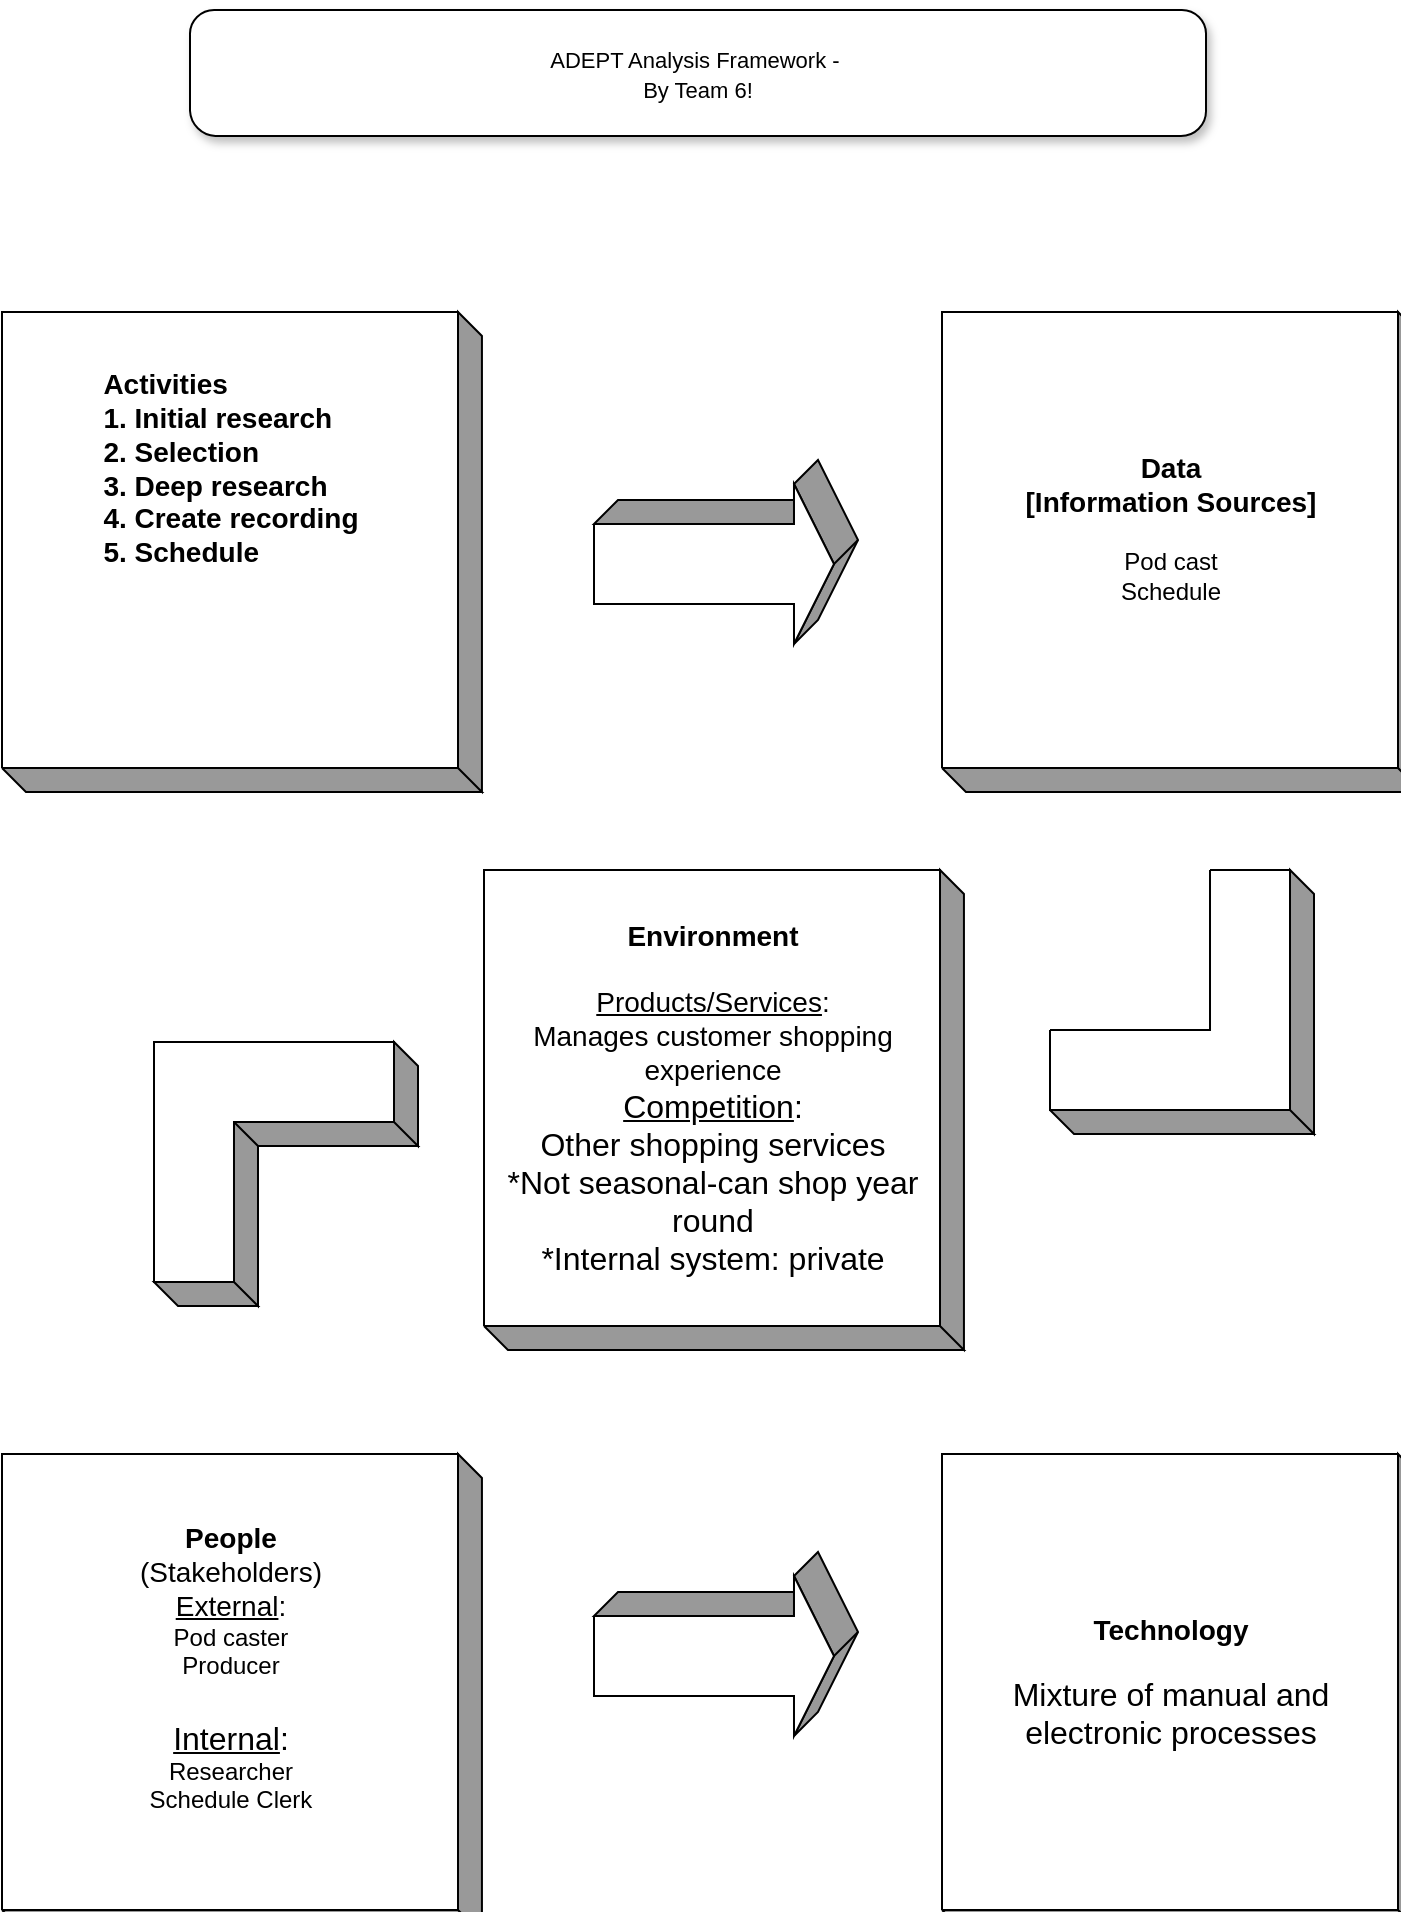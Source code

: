 <mxfile version="27.1.4" pages="2">
  <diagram name="ADEPT" id="ADEPT">
    <mxGraphModel dx="672" dy="790" grid="1" gridSize="10" guides="1" tooltips="1" connect="1" arrows="1" fold="1" page="1" pageScale="1" pageWidth="850" pageHeight="1100" math="0" shadow="0">
      <root>
        <mxCell id="0" />
        <mxCell id="1" parent="0" />
        <mxCell id="2" style="vsdxID=1;fillColor=none;gradientColor=none;strokeColor=none;labelBackgroundColor=none;rounded=0;html=1;whiteSpace=wrap;" parent="1" vertex="1">
          <mxGeometry x="76" y="241" width="228" height="228" as="geometry" />
        </mxCell>
        <mxCell id="3" style="vsdxID=2;fillColor=#999999;gradientColor=none;shape=stencil(UzV2Ls5ILEhVNTIoLinKz04tz0wpyVA1dlE1MsrMy0gtyiwBslSNXVWNndPyi1LTi/JL81Ig/IJEkEoQKze/DGRCBUSfAUiHkUElhGdoAOG7QZTmZOYhKYVJkqUYr1JTPSNTFNVwAWI1IAlRw+0km0+yBrzOATIQ8ZWWmZMDiW5kefT4BQpB0oaxKwA=);strokeColor=#000000;spacingTop=-3;spacingBottom=-3;spacingLeft=-3;spacingRight=-3;labelBackgroundColor=none;rounded=0;html=1;whiteSpace=wrap;" parent="2" vertex="1">
          <mxGeometry width="228" height="228" as="geometry" />
        </mxCell>
        <mxCell id="4" style="vsdxID=3;fillColor=#FFFFFF;gradientColor=none;shape=stencil(nZBLDoAgDERP0z3SIyjew0SURgSD+Lu9kMZoXLhwN9O+tukAlrNpJg1SzDH4QW/URgNYgZTkjA4UkwJUgGXng+6DX1zLfmoymdXo17xh5zmRJ6Q42BWCfc2oJfdAr+Yv+AP9Cb7OJ3H/2JG1HNGz/84klThPVCc=);strokeColor=#000000;labelBackgroundColor=none;rounded=0;html=1;whiteSpace=wrap;" parent="2" vertex="1">
          <mxGeometry width="228" height="228" as="geometry" />
        </mxCell>
        <mxCell id="5" value="&lt;p style=&quot;margin-left: 0 ; margin-right: 0 ; margin-top: 0px ; margin-bottom: 0px ; text-indent: 0 ; direction: ltr&quot;&gt;&lt;/p&gt;&lt;div style=&quot;text-align: left&quot;&gt;&lt;b style=&quot;font-family: &amp;quot;arial&amp;quot; ; font-size: 14px ; letter-spacing: 0px&quot;&gt;Activities&lt;/b&gt;&lt;/div&gt;&lt;div style=&quot;text-align: left&quot;&gt;&lt;b style=&quot;font-family: &amp;quot;arial&amp;quot; ; font-size: 14px ; letter-spacing: 0px&quot;&gt;1. Initial research&lt;/b&gt;&lt;/div&gt;&lt;div style=&quot;text-align: left&quot;&gt;&lt;b style=&quot;font-family: &amp;quot;arial&amp;quot; ; font-size: 14px ; letter-spacing: 0px&quot;&gt;2. Selection&lt;/b&gt;&lt;/div&gt;&lt;div style=&quot;text-align: left&quot;&gt;&lt;b style=&quot;font-family: &amp;quot;arial&amp;quot; ; font-size: 14px ; letter-spacing: 0px&quot;&gt;3. Deep research&lt;/b&gt;&lt;/div&gt;&lt;div style=&quot;text-align: left&quot;&gt;&lt;b style=&quot;font-family: &amp;quot;arial&amp;quot; ; font-size: 14px ; letter-spacing: 0px&quot;&gt;4. Create recording&lt;/b&gt;&lt;/div&gt;&lt;div style=&quot;text-align: left&quot;&gt;&lt;b style=&quot;font-family: &amp;quot;arial&amp;quot; ; font-size: 14px ; letter-spacing: 0px&quot;&gt;5. Schedule&lt;/b&gt;&lt;/div&gt;&lt;font style=&quot;direction: ltr ; line-height: 120% ; opacity: 1&quot; face=&quot;arial&quot;&gt;&lt;div style=&quot;text-align: left;&quot;&gt;&lt;br&gt;&lt;/div&gt;&lt;div style=&quot;text-align: left ; font-size: 11px&quot;&gt;&lt;br&gt;&lt;/div&gt;&lt;/font&gt;&lt;p&gt;&lt;/p&gt;&lt;p style=&quot;margin-left: 0 ; margin-right: 0 ; margin-top: 0px ; margin-bottom: 0px ; text-indent: 0 ; direction: ltr&quot;&gt;&lt;/p&gt;&lt;div style=&quot;text-align: left&quot;&gt;&lt;span style=&quot;background-color: transparent; color: light-dark(rgb(0, 0, 0), rgb(237, 237, 237)); letter-spacing: 0px; font-family: arial; font-size: 16px;&quot;&gt;&amp;nbsp;&lt;/span&gt;&lt;/div&gt;&lt;p&gt;&lt;/p&gt;" style="text;vsdxID=1;fillColor=none;gradientColor=none;strokeColor=none;labelBackgroundColor=none;rounded=0;html=1;whiteSpace=wrap;verticalAlign=middle;align=center;;html=1;" parent="2" vertex="1">
          <mxGeometry y="-0.6" width="228.6" height="228.6" as="geometry" />
        </mxCell>
        <mxCell id="6" value="&lt;font style=&quot;font-size: 11px; font-family: Arial; color: rgb(0, 0, 0); direction: ltr; letter-spacing: 0px; line-height: 120%; opacity: 1;&quot;&gt;ADEPT Analysis Framework -&amp;nbsp;&lt;/font&gt;&lt;div&gt;&lt;font style=&quot;font-size: 11px; font-family: Arial; color: rgb(0, 0, 0); direction: ltr; letter-spacing: 0px; line-height: 120%; opacity: 1;&quot;&gt;By Team 6!&lt;br&gt;&lt;/font&gt;&lt;/div&gt;" style="verticalAlign=middle;align=center;vsdxID=4;fillColor=#FFFFFF;gradientColor=none;shape=stencil(vVPbEoIgEP0aHnUQLPPZ7D+YQmUicVZK+/sw6EJazTSTb7t7DruchYNo1las4YjgVoPa807sdIXoGhEi6oqD0CZCNEc0KxTwEtSx3tm8YQNziA7qNHTo7bk0CRfDIYLPthBhfM03ls1gazBwbBLGiWXDjZ6GiWvQ+w1uDVcu7QPWizYApZkWqragwySDkgdmVlBIVnpQ23HejMrudlLU/P1k8lEJTUdKcOopGe1mNiVkcvDPQibXMoOMyY/wRsUy9lWQKIwiT8XrUu7P/X8h31xigofBCiGl9ecz/mpIU7JmpvkF);strokeColor=#000000;shadow=1;labelBackgroundColor=none;rounded=0;html=1;whiteSpace=wrap;" parent="1" vertex="1">
          <mxGeometry x="170" y="90" width="508" height="63" as="geometry" />
        </mxCell>
        <mxCell id="7" style="vsdxID=5;fillColor=none;gradientColor=none;strokeColor=none;labelBackgroundColor=none;rounded=0;html=1;whiteSpace=wrap;" parent="1" vertex="1">
          <mxGeometry x="546" y="241" width="228" height="228" as="geometry" />
        </mxCell>
        <mxCell id="8" style="vsdxID=6;fillColor=#999999;gradientColor=none;shape=stencil(UzV2Ls5ILEhVNTIoLinKz04tz0wpyVA1dlE1MsrMy0gtyiwBslSNXVWNndPyi1LTi/JL81Ig/IJEkEoQKze/DGRCBUSfAUiHkUElhGdoAOG7QZTmZOYhKYVJkqUYr1JTPSNTFNVwAWI1IAlRw+0km0+yBrzOATIQ8ZWWmZMDiW5kefT4BQpB0oaxKwA=);strokeColor=#000000;spacingTop=-3;spacingBottom=-3;spacingLeft=-3;spacingRight=-3;labelBackgroundColor=none;rounded=0;html=1;whiteSpace=wrap;" parent="7" vertex="1">
          <mxGeometry width="228" height="228" as="geometry" />
        </mxCell>
        <mxCell id="9" style="vsdxID=7;fillColor=#FFFFFF;gradientColor=none;shape=stencil(nZBLDoAgDERP0z3SIyjew0SURgSD+Lu9kMZoXLhwN9O+tukAlrNpJg1SzDH4QW/URgNYgZTkjA4UkwJUgGXng+6DX1zLfmoymdXo17xh5zmRJ6Q42BWCfc2oJfdAr+Yv+AP9Cb7OJ3H/2JG1HNGz/84klThPVCc=);strokeColor=#000000;labelBackgroundColor=none;rounded=0;html=1;whiteSpace=wrap;" parent="7" vertex="1">
          <mxGeometry width="228" height="228" as="geometry" />
        </mxCell>
        <mxCell id="10" value="&lt;p style=&quot;align:center;margin-left:0;margin-right:0;margin-top:0px;margin-bottom:0px;text-indent:0;valign:middle;direction:ltr;&quot;&gt;&lt;font style=&quot;font-size: 14px; font-family: Arial; color: rgb(0, 0, 0); direction: ltr; letter-spacing: 0px; line-height: 120%; opacity: 1;&quot;&gt;&lt;b&gt;&lt;br&gt;&lt;/b&gt;&lt;/font&gt;&lt;/p&gt;&lt;p style=&quot;align:center;margin-left:0;margin-right:0;margin-top:0px;margin-bottom:0px;text-indent:0;valign:middle;direction:ltr;&quot;&gt;&lt;font style=&quot;font-size: 14px; font-family: Arial; color: rgb(0, 0, 0); direction: ltr; letter-spacing: 0px; line-height: 120%; opacity: 1;&quot;&gt;&lt;b&gt;Data&lt;br&gt;[Information Sources]&lt;br&gt;&lt;/b&gt;&lt;/font&gt;&lt;font style=&quot;font-size: 11px; font-family: Arial; color: rgb(0, 0, 0); direction: ltr; letter-spacing: 0px; line-height: 120%; opacity: 1;&quot;&gt;&lt;br&gt;&lt;/font&gt;&lt;/p&gt;&lt;p style=&quot;align:center;margin-left:0;margin-right:0;margin-top:0px;margin-bottom:0px;text-indent:0;valign:middle;direction:ltr;&quot;&gt;Pod cast&lt;/p&gt;&lt;p style=&quot;align:center;margin-left:0;margin-right:0;margin-top:0px;margin-bottom:0px;text-indent:0;valign:middle;direction:ltr;&quot;&gt;Schedule&lt;/p&gt;&lt;p style=&quot;align:center;margin-left:0;margin-right:0;margin-top:0px;margin-bottom:0px;text-indent:0;valign:middle;direction:ltr;&quot;&gt;&lt;font style=&quot;font-size: 11px; font-family: Arial; color: rgb(0, 0, 0); direction: ltr; letter-spacing: 0px; line-height: 120%; opacity: 1;&quot;&gt;&lt;br&gt;&lt;br&gt;&lt;/font&gt;&lt;/p&gt;" style="text;vsdxID=5;fillColor=none;gradientColor=none;strokeColor=none;labelBackgroundColor=none;rounded=0;html=1;whiteSpace=wrap;verticalAlign=middle;align=center;;html=1;" parent="7" vertex="1">
          <mxGeometry y="-0.6" width="228.6" height="228.6" as="geometry" />
        </mxCell>
        <mxCell id="11" style="vsdxID=8;fillColor=none;gradientColor=none;strokeColor=none;labelBackgroundColor=none;rounded=0;html=1;whiteSpace=wrap;" parent="1" vertex="1">
          <mxGeometry x="76" y="812" width="228" height="228" as="geometry" />
        </mxCell>
        <mxCell id="12" style="vsdxID=9;fillColor=#999999;gradientColor=none;shape=stencil(UzV2Ls5ILEhVNTIoLinKz04tz0wpyVA1dlE1MsrMy0gtyiwBslSNXVWNndPyi1LTi/JL81Ig/IJEkEoQKze/DGRCBUSfAUiHkUElhGdoAOG7QZTmZOYhKYVJkqUYr1JTPSNTFNVwAWI1IAlRw+0km0+yBrzOATIQ8ZWWmZMDiW5kefT4BQpB0oaxKwA=);strokeColor=#000000;spacingTop=-3;spacingBottom=-3;spacingLeft=-3;spacingRight=-3;labelBackgroundColor=none;rounded=0;html=1;whiteSpace=wrap;" parent="11" vertex="1">
          <mxGeometry width="228" height="228" as="geometry" />
        </mxCell>
        <mxCell id="13" style="vsdxID=10;fillColor=#FFFFFF;gradientColor=none;shape=stencil(nZBLDoAgDERP0z3SIyjew0SURgSD+Lu9kMZoXLhwN9O+tukAlrNpJg1SzDH4QW/URgNYgZTkjA4UkwJUgGXng+6DX1zLfmoymdXo17xh5zmRJ6Q42BWCfc2oJfdAr+Yv+AP9Cb7OJ3H/2JG1HNGz/84klThPVCc=);strokeColor=#000000;labelBackgroundColor=none;rounded=0;html=1;whiteSpace=wrap;" parent="11" vertex="1">
          <mxGeometry width="228" height="228" as="geometry" />
        </mxCell>
        <mxCell id="14" value="&lt;p style=&quot;align:center;margin-left:0;margin-right:0;margin-top:0px;margin-bottom:0px;text-indent:0;valign:middle;direction:ltr;&quot;&gt;&lt;font style=&quot;font-size: 14px;&quot;&gt;&lt;font style=&quot;font-family: Arial; color: rgb(0, 0, 0); direction: ltr; letter-spacing: 0px; line-height: 120%; opacity: 1;&quot;&gt;&lt;b style=&quot;&quot;&gt;People&lt;/b&gt;&lt;/font&gt;&lt;font style=&quot;font-family: Arial; color: rgb(0, 0, 0); direction: ltr; letter-spacing: 0px; line-height: 120%; opacity: 1;&quot;&gt; &lt;br&gt;(Stakeholders)&lt;/font&gt;&lt;font style=&quot;font-family: Arial; color: rgb(0, 0, 0); direction: ltr; letter-spacing: 0px; line-height: 120%; opacity: 1;&quot;&gt;&lt;br&gt;&lt;/font&gt;&lt;font style=&quot;font-family: Arial; color: rgb(0, 0, 0); direction: ltr; letter-spacing: 0px; line-height: 120%; opacity: 1;&quot;&gt;&lt;u&gt;External&lt;/u&gt;&lt;/font&gt;&lt;font style=&quot;font-family: Arial; color: rgb(0, 0, 0); direction: ltr; letter-spacing: 0px; line-height: 120%; opacity: 1;&quot;&gt;:&lt;/font&gt;&lt;/font&gt;&lt;/p&gt;&lt;p style=&quot;align:center;margin-left:0;margin-right:0;margin-top:0px;margin-bottom:0px;text-indent:0;valign:middle;direction:ltr;&quot;&gt;Pod caster&lt;/p&gt;&lt;p style=&quot;align:center;margin-left:0;margin-right:0;margin-top:0px;margin-bottom:0px;text-indent:0;valign:middle;direction:ltr;&quot;&gt;Producer&lt;/p&gt;&lt;p style=&quot;align:center;margin-left:0;margin-right:0;margin-top:0px;margin-bottom:0px;text-indent:0;valign:middle;direction:ltr;&quot;&gt;&lt;font size=&quot;3&quot;&gt;&lt;font style=&quot;font-family: Arial; color: rgb(0, 0, 0); direction: ltr; letter-spacing: 0px; line-height: 120%; opacity: 1;&quot;&gt;&lt;br&gt;&lt;/font&gt;&lt;font style=&quot;font-family: Arial; color: rgb(0, 0, 0); direction: ltr; letter-spacing: 0px; line-height: 120%; opacity: 1;&quot;&gt;&lt;u&gt;Internal&lt;/u&gt;&lt;/font&gt;&lt;font style=&quot;font-family: Arial; color: rgb(0, 0, 0); direction: ltr; letter-spacing: 0px; line-height: 120%; opacity: 1;&quot;&gt;:&lt;br&gt;&lt;/font&gt;&lt;/font&gt;&lt;/p&gt;&lt;p style=&quot;align:center;margin-left:0;margin-right:0;margin-top:0px;margin-bottom:0px;text-indent:0;valign:middle;direction:ltr;&quot;&gt;Researcher&lt;/p&gt;&lt;p style=&quot;align:center;margin-left:0;margin-right:0;margin-top:0px;margin-bottom:0px;text-indent:0;valign:middle;direction:ltr;&quot;&gt;Schedule Clerk&lt;/p&gt;&lt;p style=&quot;align:center;margin-left:0;margin-right:0;margin-top:0px;margin-bottom:0px;text-indent:0;valign:middle;direction:ltr;&quot;&gt;&lt;font style=&quot;font-family: Arial; color: rgb(0, 0, 0); direction: ltr; letter-spacing: 0px; line-height: 120%; opacity: 1;&quot;&gt;&lt;br&gt;&lt;/font&gt;&lt;/p&gt;" style="text;vsdxID=8;fillColor=none;gradientColor=none;strokeColor=none;labelBackgroundColor=none;rounded=0;html=1;whiteSpace=wrap;verticalAlign=middle;align=center;;html=1;" parent="11" vertex="1">
          <mxGeometry y="-0.6" width="228.6" height="228.6" as="geometry" />
        </mxCell>
        <mxCell id="15" style="vsdxID=11;fillColor=none;gradientColor=none;strokeColor=none;labelBackgroundColor=none;rounded=0;html=1;whiteSpace=wrap;" parent="1" vertex="1">
          <mxGeometry x="546" y="812" width="228" height="228" as="geometry" />
        </mxCell>
        <mxCell id="16" style="vsdxID=12;fillColor=#999999;gradientColor=none;shape=stencil(UzV2Ls5ILEhVNTIoLinKz04tz0wpyVA1dlE1MsrMy0gtyiwBslSNXVWNndPyi1LTi/JL81Ig/IJEkEoQKze/DGRCBUSfAUiHkUElhGdoAOG7QZTmZOYhKYVJkqUYr1JTPSNTFNVwAWI1IAlRw+0km0+yBrzOATIQ8ZWWmZMDiW5kefT4BQpB0oaxKwA=);strokeColor=#000000;spacingTop=-3;spacingBottom=-3;spacingLeft=-3;spacingRight=-3;labelBackgroundColor=none;rounded=0;html=1;whiteSpace=wrap;" parent="15" vertex="1">
          <mxGeometry width="228" height="228" as="geometry" />
        </mxCell>
        <mxCell id="17" style="vsdxID=13;fillColor=#FFFFFF;gradientColor=none;shape=stencil(nZBLDoAgDERP0z3SIyjew0SURgSD+Lu9kMZoXLhwN9O+tukAlrNpJg1SzDH4QW/URgNYgZTkjA4UkwJUgGXng+6DX1zLfmoymdXo17xh5zmRJ6Q42BWCfc2oJfdAr+Yv+AP9Cb7OJ3H/2JG1HNGz/84klThPVCc=);strokeColor=#000000;labelBackgroundColor=none;rounded=0;html=1;whiteSpace=wrap;" parent="15" vertex="1">
          <mxGeometry width="228" height="228" as="geometry" />
        </mxCell>
        <mxCell id="18" value="&lt;p style=&quot;align:center;margin-left:0;margin-right:0;margin-top:0px;margin-bottom:0px;text-indent:0;valign:middle;direction:ltr;&quot;&gt;&lt;font style=&quot;font-size: 14px; font-family: Arial; color: rgb(0, 0, 0); direction: ltr; letter-spacing: 0px; line-height: 120%; opacity: 1;&quot;&gt;&lt;b&gt;Technology&lt;br&gt;&lt;/b&gt;&lt;/font&gt;&lt;font style=&quot;font-family: Arial; color: rgb(0, 0, 0); direction: ltr; letter-spacing: 0px; line-height: 120%; opacity: 1;&quot;&gt;&lt;br&gt;&lt;/font&gt;&lt;/p&gt;&lt;p style=&quot;align:center;margin-left:0;margin-right:0;margin-top:0px;margin-bottom:0px;text-indent:0;valign:middle;direction:ltr;&quot;&gt;&lt;span data-teams=&quot;true&quot;&gt;&lt;font size=&quot;3&quot;&gt;Mixture of manual and electronic processes&lt;/font&gt;&lt;/span&gt;&lt;/p&gt;" style="text;vsdxID=11;fillColor=none;gradientColor=none;strokeColor=none;labelBackgroundColor=none;rounded=0;html=1;whiteSpace=wrap;verticalAlign=middle;align=center;;html=1;" parent="15" vertex="1">
          <mxGeometry y="-0.6" width="228.6" height="228.6" as="geometry" />
        </mxCell>
        <mxCell id="19" style="vsdxID=14;fillColor=none;gradientColor=none;strokeColor=none;labelBackgroundColor=none;rounded=0;html=1;whiteSpace=wrap;" parent="1" vertex="1">
          <mxGeometry x="317" y="520" width="228" height="228" as="geometry" />
        </mxCell>
        <mxCell id="20" style="vsdxID=15;fillColor=#999999;gradientColor=none;shape=stencil(UzV2Ls5ILEhVNTIoLinKz04tz0wpyVA1dlE1MsrMy0gtyiwBslSNXVWNndPyi1LTi/JL81Ig/IJEkEoQKze/DGRCBUSfAUiHkUElhGdoAOG7QZTmZOYhKYVJkqUYr1JTPSNTFNVwAWI1IAlRw+0km0+yBrzOATIQ8ZWWmZMDiW5kefT4BQpB0oaxKwA=);strokeColor=#000000;spacingTop=-3;spacingBottom=-3;spacingLeft=-3;spacingRight=-3;labelBackgroundColor=none;rounded=0;html=1;whiteSpace=wrap;" parent="19" vertex="1">
          <mxGeometry width="228" height="228" as="geometry" />
        </mxCell>
        <mxCell id="21" style="vsdxID=16;fillColor=#FFFFFF;gradientColor=none;shape=stencil(nZBLDoAgDERP0z3SIyjew0SURgSD+Lu9kMZoXLhwN9O+tukAlrNpJg1SzDH4QW/URgNYgZTkjA4UkwJUgGXng+6DX1zLfmoymdXo17xh5zmRJ6Q42BWCfc2oJfdAr+Yv+AP9Cb7OJ3H/2JG1HNGz/84klThPVCc=);strokeColor=#000000;labelBackgroundColor=none;rounded=0;html=1;whiteSpace=wrap;" parent="19" vertex="1">
          <mxGeometry width="228" height="228" as="geometry" />
        </mxCell>
        <mxCell id="22" value="&lt;p style=&quot;align:center;margin-left:0;margin-right:0;margin-top:0px;margin-bottom:0px;text-indent:0;valign:middle;direction:ltr;&quot;&gt;&lt;font style=&quot;font-size: 14px;&quot;&gt;&lt;font style=&quot;font-family: Arial; color: rgb(0, 0, 0); direction: ltr; letter-spacing: 0px; line-height: 120%; opacity: 1;&quot;&gt;&lt;b style=&quot;&quot;&gt;Environment&lt;br&gt;&lt;/b&gt;&lt;/font&gt;&lt;font style=&quot;font-family: Arial; color: rgb(0, 0, 0); direction: ltr; letter-spacing: 0px; line-height: 120%; opacity: 1;&quot;&gt;&lt;br&gt;&lt;/font&gt;&lt;font style=&quot;font-family: Arial; color: rgb(0, 0, 0); direction: ltr; letter-spacing: 0px; line-height: 120%; opacity: 1;&quot;&gt;&lt;u&gt;Products/Services&lt;/u&gt;&lt;/font&gt;&lt;font style=&quot;font-family: Arial; color: rgb(0, 0, 0); direction: ltr; letter-spacing: 0px; line-height: 120%; opacity: 1;&quot;&gt;:&lt;br&gt;&lt;/font&gt;&lt;/font&gt;&lt;/p&gt;&lt;p style=&quot;align:center;margin-left:0;margin-right:0;margin-top:0px;margin-bottom:0px;text-indent:0;valign:middle;direction:ltr;&quot;&gt;&lt;font style=&quot;font-size: 14px;&quot;&gt;&lt;font style=&quot;font-family: Arial; color: rgb(0, 0, 0); direction: ltr; letter-spacing: 0px; line-height: 120%; opacity: 1;&quot;&gt;Manages customer shopping experience&lt;/font&gt;&lt;/font&gt;&lt;/p&gt;&lt;p style=&quot;align:center;margin-left:0;margin-right:0;margin-top:0px;margin-bottom:0px;text-indent:0;valign:middle;direction:ltr;&quot;&gt;&lt;font size=&quot;3&quot;&gt;&lt;font style=&quot;font-family: Arial; color: rgb(0, 0, 0); direction: ltr; letter-spacing: 0px; line-height: 120%; opacity: 1;&quot;&gt;&lt;u&gt;Competition&lt;/u&gt;&lt;/font&gt;&lt;font style=&quot;font-family: Arial; color: rgb(0, 0, 0); direction: ltr; letter-spacing: 0px; line-height: 120%; opacity: 1;&quot;&gt;:&lt;br&gt;Other shopping services&lt;/font&gt;&lt;/font&gt;&lt;/p&gt;&lt;p style=&quot;align:center;margin-left:0;margin-right:0;margin-top:0px;margin-bottom:0px;text-indent:0;valign:middle;direction:ltr;&quot;&gt;&lt;font size=&quot;3&quot;&gt;&lt;font style=&quot;font-family: Arial; color: rgb(0, 0, 0); direction: ltr; letter-spacing: 0px; line-height: 120%; opacity: 1;&quot;&gt;*Not seasonal-can shop year round&lt;/font&gt;&lt;/font&gt;&lt;/p&gt;&lt;p style=&quot;align:center;margin-left:0;margin-right:0;margin-top:0px;margin-bottom:0px;text-indent:0;valign:middle;direction:ltr;&quot;&gt;&lt;font size=&quot;3&quot;&gt;&lt;font style=&quot;font-family: Arial; color: rgb(0, 0, 0); direction: ltr; letter-spacing: 0px; line-height: 120%; opacity: 1;&quot;&gt;*Internal system: private&lt;/font&gt;&lt;/font&gt;&lt;/p&gt;" style="text;vsdxID=14;fillColor=none;gradientColor=none;strokeColor=none;labelBackgroundColor=none;rounded=0;html=1;whiteSpace=wrap;verticalAlign=middle;align=center;;html=1;" parent="19" vertex="1">
          <mxGeometry y="-0.6" width="228.6" height="228.6" as="geometry" />
        </mxCell>
        <mxCell id="23" style="vsdxID=17;fillColor=none;gradientColor=none;strokeColor=none;flipH=1;labelBackgroundColor=none;rounded=0;html=1;whiteSpace=wrap;rotation=-180;" parent="1" vertex="1">
          <mxGeometry x="372" y="327" width="120" height="80" as="geometry" />
        </mxCell>
        <mxCell id="24" style="vsdxID=18;fillColor=#999999;gradientColor=none;shape=stencil(UzV2Ls5ILEhVNTIoLinKz04tz0wpyVA1dlE1MsrMy0gtyiwBslSNXVWNndPyi1LTi/JL81Ig/IJEkEoQKze/DGRCBUSfoZmemTlIl5FBJUTE3BTMdYOozsnMw6va0MCAFOWWeFRD5YhRCrOVPDejqgYyEIGTlpmTAwlbZHn0wAQKQSLC2BUA);strokeColor=#000000;spacingTop=-3;spacingBottom=-3;spacingLeft=-3;spacingRight=-3;labelBackgroundColor=none;rounded=0;html=1;whiteSpace=wrap;rotation=-180;" parent="23" vertex="1">
          <mxGeometry width="120" height="80" as="geometry" />
        </mxCell>
        <mxCell id="25" style="vsdxID=19;fillColor=#999999;gradientColor=none;shape=stencil(jZLbDsIgDIafppcaDhk+wJzvsWRMiAgLw9PbCzZRGRl697d8beEvwNtZ9ZMERubg3Une9BAU8D0wpq2SXoeogHfA29F5efTuYgeMpz6RSZ3dNXW4Yx0VW7FLVYw8MENe0QFho+0XTDKwqZBlW0oqeEnTZp3e0PwiosKWnSvwDzOi+Ng4amNwC+/zNY//t63+smz+YnYUy5XHFH4X3j0B);strokeColor=#000000;spacingTop=-3;spacingBottom=-3;spacingLeft=-3;spacingRight=-3;labelBackgroundColor=none;rounded=0;html=1;whiteSpace=wrap;rotation=-180;" parent="23" vertex="1">
          <mxGeometry width="120" height="80" as="geometry" />
        </mxCell>
        <mxCell id="26" value="" style="verticalAlign=middle;align=center;vsdxID=21;fillColor=#FFFFFF;gradientColor=none;shape=stencil(UzV2Ls5ILEhVNTIoLinKz04tz0wpyVA1dlE1MsrMy0gtyiwBslSNXVWNndPyi1LTi/JL81Ig/IJEkEoQKze/DGRCBUSfoYEBSI+RQSWEb24K5rpB1OZk5iGrNdMzM6dANcwurMpRnWGKRyWmwSQpNsLnZrTQIEUtalgAGYggT8vMyYHEGLI8ehQBhSDRa+wKAA==);strokeColor=#000000;labelBackgroundColor=none;rounded=0;html=1;whiteSpace=wrap;rotation=-180;" parent="23" vertex="1">
          <mxGeometry width="120" height="80" as="geometry" />
        </mxCell>
        <mxCell id="27" style="vsdxID=22;fillColor=none;gradientColor=none;strokeColor=none;flipH=1;labelBackgroundColor=none;rounded=0;html=1;whiteSpace=wrap;rotation=-180;" parent="1" vertex="1">
          <mxGeometry x="372" y="873" width="120" height="80" as="geometry" />
        </mxCell>
        <mxCell id="28" style="vsdxID=23;fillColor=#999999;gradientColor=none;shape=stencil(UzV2Ls5ILEhVNTIoLinKz04tz0wpyVA1dlE1MsrMy0gtyiwBslSNXVWNndPyi1LTi/JL81Ig/IJEkEoQKze/DGRCBUSfoZmemTlIl5FBJUTE3BTMdYOozsnMw6va0MCAFOWWeFRD5YhRCrOVPDejqgYyEIGTlpmTAwlbZHn0wAQKQSLC2BUA);strokeColor=#000000;spacingTop=-3;spacingBottom=-3;spacingLeft=-3;spacingRight=-3;labelBackgroundColor=none;rounded=0;html=1;whiteSpace=wrap;rotation=-180;" parent="27" vertex="1">
          <mxGeometry width="120" height="80" as="geometry" />
        </mxCell>
        <mxCell id="29" style="vsdxID=24;fillColor=#999999;gradientColor=none;shape=stencil(jZLbDsIgDIafppcaDhk+wJzvsWRMiAgLw9PbCzZRGRl697d8beEvwNtZ9ZMERubg3Une9BAU8D0wpq2SXoeogHfA29F5efTuYgeMpz6RSZ3dNXW4Yx0VW7FLVYw8MENe0QFho+0XTDKwqZBlW0oqeEnTZp3e0PwiosKWnSvwDzOi+Ng4amNwC+/zNY//t63+smz+YnYUy5XHFH4X3j0B);strokeColor=#000000;spacingTop=-3;spacingBottom=-3;spacingLeft=-3;spacingRight=-3;labelBackgroundColor=none;rounded=0;html=1;whiteSpace=wrap;rotation=-180;" parent="27" vertex="1">
          <mxGeometry width="120" height="80" as="geometry" />
        </mxCell>
        <mxCell id="30" value="" style="verticalAlign=middle;align=center;vsdxID=26;fillColor=#FFFFFF;gradientColor=none;shape=stencil(UzV2Ls5ILEhVNTIoLinKz04tz0wpyVA1dlE1MsrMy0gtyiwBslSNXVWNndPyi1LTi/JL81Ig/IJEkEoQKze/DGRCBUSfoYEBSI+RQSWEb24K5rpB1OZk5iGrNdMzM6dANcwurMpRnWGKRyWmwSQpNsLnZrTQIEUtalgAGYggT8vMyYHEGLI8ehQBhSDRa+wKAA==);strokeColor=#000000;labelBackgroundColor=none;rounded=0;html=1;whiteSpace=wrap;rotation=-180;" parent="27" vertex="1">
          <mxGeometry width="120" height="80" as="geometry" />
        </mxCell>
        <mxCell id="31" style="vsdxID=27;fillColor=none;gradientColor=none;strokeColor=none;flipH=1;labelBackgroundColor=none;rounded=0;html=1;whiteSpace=wrap;rotation=-90;" parent="1" vertex="1">
          <mxGeometry x="600" y="520" width="120" height="120" as="geometry" />
        </mxCell>
        <mxCell id="32" style="vsdxID=28;fillColor=#999999;gradientColor=none;shape=stencil(UzV2Ls5ILEhVNTIoLinKz04tz0wpyVA1dlE1MsrMy0gtyiwBslSNXVWNndPyi1LTi/JL81Ig/IJEkEoQKze/DGRCBUSfAUiHkUElMs8NojAnMw+nQkMDPEphkkQptkRTa4hHra4hCYpJcANJ5mIoJtoNKAqBDEScpGXm5ECiFFkePQ6BQpD4N3YFAA==);strokeColor=#000000;spacingTop=-3;spacingBottom=-3;spacingLeft=-3;spacingRight=-3;labelBackgroundColor=none;rounded=0;html=1;whiteSpace=wrap;rotation=-90;" parent="31" vertex="1">
          <mxGeometry width="120" height="120" as="geometry" />
        </mxCell>
        <mxCell id="33" style="vsdxID=29;fillColor=#FFFFFF;gradientColor=none;shape=stencil(UzV2Ls5ILEhVNTIoLinKz04tz0wpyVA1dlE1MsrMy0gtyiwBslSNXVWNndPyi1LTi/JL81Ig/IJEkEoQKze/DGRCBUSfAUiHkUElMs8NojAnMw+nQkMDPEphkmQpNjPTMzPHrdzYWM/YmDINRHsSRSGQgQjDtMycHEgUIMujhzlQCBJfxq4A);strokeColor=none;labelBackgroundColor=none;rounded=0;html=1;whiteSpace=wrap;rotation=-90;" parent="31" vertex="1">
          <mxGeometry width="120" height="120" as="geometry" />
        </mxCell>
        <mxCell id="34" value="" style="verticalAlign=middle;align=center;vsdxID=30;fillColor=#FFFFFF;gradientColor=none;shape=stencil(UzV2Ls5ILEhVNTIoLinKz04tz0wpyVA1dlE1MsrMy0gtyiwBslSNXVWNndPyi1LTi/JL81Ig/IJEkEoQKze/DGRCBUSfsbGesTFIl5FBJUTEAMxzgyjOycxDUmxAnkJDAzxKYZJkKTYz0zMzR1ZOgecwFWOYTqJjgAxEsENiDFkOPYqAQpDoNXYFAA==);strokeColor=#000000;labelBackgroundColor=none;rounded=0;html=1;whiteSpace=wrap;rotation=-90;" parent="31" vertex="1">
          <mxGeometry width="120" height="120" as="geometry" />
        </mxCell>
        <mxCell id="35" style="vsdxID=31;fillColor=none;gradientColor=none;strokeColor=none;flipV=1;labelBackgroundColor=none;rounded=0;html=1;whiteSpace=wrap;rotation=90;" parent="1" vertex="1">
          <mxGeometry x="152" y="606" width="120" height="120" as="geometry" />
        </mxCell>
        <mxCell id="36" style="vsdxID=32;fillColor=#999999;gradientColor=none;shape=stencil(rZPdDsIgDIWfhksXoIrxes73WDImRISF4d/bCxKjbsoketeW77RNw0FQ9qLuOKK4d9bs+Ek2TiBYI0qlFtxK5yMEFYKyNZZvrTnoJuZdHcgQ7c0xdDhHHUABEFQUX2IF37JNhJXUSZixgi0/CwjGv+D3/D1MXuFVBrv479p53eejK04Iss+ePWEsmJGsf5CAM3sPbplk8bc7TCzsg4c/WqlUtNfz+9BPvhS9CNUV);strokeColor=#000000;spacingTop=-3;spacingBottom=-3;spacingLeft=-3;spacingRight=-3;labelBackgroundColor=none;rounded=0;html=1;whiteSpace=wrap;rotation=90;" parent="35" vertex="1">
          <mxGeometry width="120" height="120" as="geometry" />
        </mxCell>
        <mxCell id="37" style="vsdxID=33;fillColor=#FFFFFF;gradientColor=none;shape=stencil(UzV2Ls5ILEhVNTIoLinKz04tz0wpyVA1dlE1MsrMy0gtyiwBslSNXVWNndPyi1LTi/JL81Ig/IJEkEoQKze/DGRCBUSfAUiHkUElMs8NojAnMw+nQkMDPEphkmQpNjPTMzPHrdzYWM/YmDINRHsSRSGQgQjDtMycHEgUIMujhzlQCBJfxq4A);strokeColor=none;labelBackgroundColor=none;rounded=0;html=1;whiteSpace=wrap;rotation=90;" parent="35" vertex="1">
          <mxGeometry width="120" height="120" as="geometry" />
        </mxCell>
        <mxCell id="38" value="" style="verticalAlign=middle;align=center;vsdxID=34;fillColor=#FFFFFF;gradientColor=none;shape=stencil(UzV2Ls5ILEhVNTIoLinKz04tz0wpyVA1dlE1MsrMy0gtyiwBslSNXVWNndPyi1LTi/JL81Ig/IJEkEoQKze/DGRCBUSfsbGesTFIl5FBJUTEAMxzgyjOycxDUmxAnkJDAzxKYZJkKTYz0zMzR1ZOgecwFWOYTqJjgAxEsENiDFkOPYqAQpDoNXYFAA==);strokeColor=#000000;labelBackgroundColor=none;rounded=0;html=1;whiteSpace=wrap;rotation=90;" parent="35" vertex="1">
          <mxGeometry width="120" height="120" as="geometry" />
        </mxCell>
      </root>
    </mxGraphModel>
  </diagram>
  <diagram name="ADEPT Electronic version" id="ADEPT_Electronic_version">
    <mxGraphModel dx="852" dy="504" grid="1" gridSize="10" guides="1" tooltips="1" connect="1" arrows="1" fold="1" page="1" pageScale="1" pageWidth="850" pageHeight="1100" math="0" shadow="0">
      <root>
        <mxCell id="0" />
        <mxCell id="1" value="Connector" parent="0" />
        <mxCell id="3" style="vsdxID=1;fillColor=none;gradientColor=none;strokeColor=none;labelBackgroundColor=none;rounded=0;html=1;whiteSpace=wrap;" parent="1" vertex="1">
          <mxGeometry x="82" y="241" width="228" height="228" as="geometry" />
        </mxCell>
        <mxCell id="4" style="vsdxID=2;fillColor=#999999;gradientColor=none;shape=stencil(UzV2Ls5ILEhVNTIoLinKz04tz0wpyVA1dlE1MsrMy0gtyiwBslSNXVWNndPyi1LTi/JL81Ig/IJEkEoQKze/DGRCBUSfAUiHkUElhGdoAOG7QZTmZOYhKYVJkqUYr1JTPSNTFNVwAWI1IAlRw+0km0+yBrzOATIQ8ZWWmZMDiW5kefT4BQpB0oaxKwA=);strokeColor=#000000;spacingTop=-3;spacingBottom=-3;spacingLeft=-3;spacingRight=-3;labelBackgroundColor=none;rounded=0;html=1;whiteSpace=wrap;" parent="3" vertex="1">
          <mxGeometry width="228" height="228" as="geometry" />
        </mxCell>
        <mxCell id="5" style="vsdxID=3;fillColor=#FFFFFF;gradientColor=none;shape=stencil(nZBLDoAgDERP0z3SIyjew0SURgSD+Lu9kMZoXLhwN9O+tukAlrNpJg1SzDH4QW/URgNYgZTkjA4UkwJUgGXng+6DX1zLfmoymdXo17xh5zmRJ6Q42BWCfc2oJfdAr+Yv+AP9Cb7OJ3H/2JG1HNGz/84klThPVCc=);strokeColor=#000000;labelBackgroundColor=none;rounded=0;html=1;whiteSpace=wrap;" parent="3" vertex="1">
          <mxGeometry width="228" height="228" as="geometry" />
        </mxCell>
        <mxCell id="6" value="&lt;p style=&quot;margin-left: 0 ; margin-right: 0 ; margin-top: 0px ; margin-bottom: 0px ; text-indent: 0 ; direction: ltr&quot;&gt;&lt;div style=&quot;text-align: left&quot;&gt;&lt;b style=&quot;font-family: &amp;#34;arial&amp;#34; ; font-size: 14px ; letter-spacing: 0px&quot;&gt;Activities&lt;/b&gt;&lt;/div&gt;&lt;font style=&quot;direction: ltr ; line-height: 120% ; opacity: 1&quot; face=&quot;arial&quot;&gt;&lt;div style=&quot;text-align: left ; font-size: 11px&quot;&gt;&lt;br&gt;&lt;/div&gt;&lt;/font&gt;&lt;/p&gt;&lt;p style=&quot;margin-left: 0 ; margin-right: 0 ; margin-top: 0px ; margin-bottom: 0px ; text-indent: 0 ; direction: ltr&quot;&gt;&lt;div style=&quot;text-align: left&quot;&gt;&lt;span style=&quot;font-family: &amp;#34;arial&amp;#34; ; font-size: 14px ; letter-spacing: 0px&quot;&gt;1.&amp;nbsp;&lt;/span&gt;&lt;/div&gt;&lt;font style=&quot;font-size: 14px ; font-family: &amp;#34;arial&amp;#34; ; color: #000000 ; direction: ltr ; letter-spacing: 0px ; line-height: 120% ; opacity: 1&quot;&gt;&lt;div style=&quot;text-align: left&quot;&gt;&lt;span style=&quot;letter-spacing: 0px&quot;&gt;2.&amp;nbsp;&lt;/span&gt;&lt;/div&gt;&lt;div style=&quot;text-align: left&quot;&gt;&lt;span style=&quot;letter-spacing: 0px&quot;&gt;3.&amp;nbsp;&lt;/span&gt;&lt;/div&gt;&lt;div style=&quot;text-align: left&quot;&gt;&lt;span style=&quot;letter-spacing: 0px&quot;&gt;4.&amp;nbsp;&lt;/span&gt;&lt;/div&gt;&lt;div style=&quot;text-align: left&quot;&gt;&lt;span style=&quot;letter-spacing: 0px&quot;&gt;5.&amp;nbsp;&lt;/span&gt;&lt;/div&gt;&lt;div style=&quot;text-align: left&quot;&gt;&lt;span style=&quot;letter-spacing: 0px&quot;&gt;6.&amp;nbsp;&lt;/span&gt;&lt;/div&gt;&lt;/font&gt;&lt;/p&gt;" style="text;vsdxID=1;fillColor=none;gradientColor=none;strokeColor=none;labelBackgroundColor=none;rounded=0;html=1;whiteSpace=wrap;verticalAlign=middle;align=center;;html=1;" parent="3" vertex="1">
          <mxGeometry y="-0.6" width="228.6" height="228.6" as="geometry" />
        </mxCell>
        <mxCell id="7" value="&lt;font style=&quot;font-size:11px;font-family:Arial;color:#000000;direction:ltr;letter-spacing:0px;line-height:120%;opacity:1&quot;&gt;ADEPT Analysis Framework - ______________________________________________ SYSTEM&lt;br/&gt;&lt;/font&gt;" style="verticalAlign=middle;align=center;vsdxID=4;fillColor=#FFFFFF;gradientColor=none;shape=stencil(vVPbEoIgEP0aHnUQLPPZ7D+YQmUicVZK+/sw6EJazTSTb7t7DruchYNo1las4YjgVoPa807sdIXoGhEi6oqD0CZCNEc0KxTwEtSx3tm8YQNziA7qNHTo7bk0CRfDIYLPthBhfM03ls1gazBwbBLGiWXDjZ6GiWvQ+w1uDVcu7QPWizYApZkWqragwySDkgdmVlBIVnpQ23HejMrudlLU/P1k8lEJTUdKcOopGe1mNiVkcvDPQibXMoOMyY/wRsUy9lWQKIwiT8XrUu7P/X8h31xigofBCiGl9ecz/mpIU7JmpvkF);strokeColor=#000000;shadow=1;labelBackgroundColor=none;rounded=0;html=1;whiteSpace=wrap;" parent="1" vertex="1">
          <mxGeometry x="184" y="76" width="508" height="63" as="geometry" />
        </mxCell>
        <mxCell id="8" style="vsdxID=5;fillColor=none;gradientColor=none;strokeColor=none;labelBackgroundColor=none;rounded=0;html=1;whiteSpace=wrap;" parent="1" vertex="1">
          <mxGeometry x="552" y="241" width="228" height="228" as="geometry" />
        </mxCell>
        <mxCell id="9" style="vsdxID=6;fillColor=#999999;gradientColor=none;shape=stencil(UzV2Ls5ILEhVNTIoLinKz04tz0wpyVA1dlE1MsrMy0gtyiwBslSNXVWNndPyi1LTi/JL81Ig/IJEkEoQKze/DGRCBUSfAUiHkUElhGdoAOG7QZTmZOYhKYVJkqUYr1JTPSNTFNVwAWI1IAlRw+0km0+yBrzOATIQ8ZWWmZMDiW5kefT4BQpB0oaxKwA=);strokeColor=#000000;spacingTop=-3;spacingBottom=-3;spacingLeft=-3;spacingRight=-3;labelBackgroundColor=none;rounded=0;html=1;whiteSpace=wrap;" parent="8" vertex="1">
          <mxGeometry width="228" height="228" as="geometry" />
        </mxCell>
        <mxCell id="10" style="vsdxID=7;fillColor=#FFFFFF;gradientColor=none;shape=stencil(nZBLDoAgDERP0z3SIyjew0SURgSD+Lu9kMZoXLhwN9O+tukAlrNpJg1SzDH4QW/URgNYgZTkjA4UkwJUgGXng+6DX1zLfmoymdXo17xh5zmRJ6Q42BWCfc2oJfdAr+Yv+AP9Cb7OJ3H/2JG1HNGz/84klThPVCc=);strokeColor=#000000;labelBackgroundColor=none;rounded=0;html=1;whiteSpace=wrap;" parent="8" vertex="1">
          <mxGeometry width="228" height="228" as="geometry" />
        </mxCell>
        <mxCell id="11" value="&lt;p style=&quot;align:center;margin-left:0;margin-right:0;margin-top:0px;margin-bottom:0px;text-indent:0;valign:middle;direction:ltr;&quot;&gt;&lt;font style=&quot;font-size:14px;font-family:Arial;color:#000000;direction:ltr;letter-spacing:0px;line-height:120%;opacity:1&quot;&gt;&lt;b&gt;Data&lt;br/&gt;[Information Sources]&lt;br/&gt;&lt;/b&gt;&lt;/font&gt;&lt;font style=&quot;font-size:11px;font-family:Arial;color:#000000;direction:ltr;letter-spacing:0px;line-height:120%;opacity:1&quot;&gt;&lt;br/&gt;&lt;br/&gt;&lt;br/&gt;&lt;br/&gt;&lt;br/&gt;&lt;br/&gt;&lt;br/&gt;&lt;br/&gt;&lt;br/&gt;&lt;br/&gt;&lt;br/&gt;&lt;br/&gt;&lt;/font&gt;&lt;/p&gt;" style="text;vsdxID=5;fillColor=none;gradientColor=none;strokeColor=none;labelBackgroundColor=none;rounded=0;html=1;whiteSpace=wrap;verticalAlign=middle;align=center;;html=1;" parent="8" vertex="1">
          <mxGeometry y="-0.6" width="228.6" height="228.6" as="geometry" />
        </mxCell>
        <mxCell id="12" style="vsdxID=8;fillColor=none;gradientColor=none;strokeColor=none;labelBackgroundColor=none;rounded=0;html=1;whiteSpace=wrap;" parent="1" vertex="1">
          <mxGeometry x="82" y="812" width="228" height="228" as="geometry" />
        </mxCell>
        <mxCell id="13" style="vsdxID=9;fillColor=#999999;gradientColor=none;shape=stencil(UzV2Ls5ILEhVNTIoLinKz04tz0wpyVA1dlE1MsrMy0gtyiwBslSNXVWNndPyi1LTi/JL81Ig/IJEkEoQKze/DGRCBUSfAUiHkUElhGdoAOG7QZTmZOYhKYVJkqUYr1JTPSNTFNVwAWI1IAlRw+0km0+yBrzOATIQ8ZWWmZMDiW5kefT4BQpB0oaxKwA=);strokeColor=#000000;spacingTop=-3;spacingBottom=-3;spacingLeft=-3;spacingRight=-3;labelBackgroundColor=none;rounded=0;html=1;whiteSpace=wrap;" parent="12" vertex="1">
          <mxGeometry width="228" height="228" as="geometry" />
        </mxCell>
        <mxCell id="14" style="vsdxID=10;fillColor=#FFFFFF;gradientColor=none;shape=stencil(nZBLDoAgDERP0z3SIyjew0SURgSD+Lu9kMZoXLhwN9O+tukAlrNpJg1SzDH4QW/URgNYgZTkjA4UkwJUgGXng+6DX1zLfmoymdXo17xh5zmRJ6Q42BWCfc2oJfdAr+Yv+AP9Cb7OJ3H/2JG1HNGz/84klThPVCc=);strokeColor=#000000;labelBackgroundColor=none;rounded=0;html=1;whiteSpace=wrap;" parent="12" vertex="1">
          <mxGeometry width="228" height="228" as="geometry" />
        </mxCell>
        <mxCell id="15" value="&lt;p style=&quot;align:center;margin-left:0;margin-right:0;margin-top:0px;margin-bottom:0px;text-indent:0;valign:middle;direction:ltr;&quot;&gt;&lt;font style=&quot;font-size:14px;font-family:Arial;color:#000000;direction:ltr;letter-spacing:0px;line-height:120%;opacity:1&quot;&gt;&lt;b&gt;People&lt;/b&gt;&lt;/font&gt;&lt;font style=&quot;font-size:14px;font-family:Arial;color:#000000;direction:ltr;letter-spacing:0px;line-height:120%;opacity:1&quot;&gt; &lt;br/&gt;(Stakeholders)&lt;/font&gt;&lt;font style=&quot;font-size:11px;font-family:Arial;color:#000000;direction:ltr;letter-spacing:0px;line-height:120%;opacity:1&quot;&gt;&lt;br/&gt;&lt;/font&gt;&lt;font style=&quot;font-size:11px;font-family:Arial;color:#000000;direction:ltr;letter-spacing:0px;line-height:120%;opacity:1&quot;&gt;&lt;u&gt;External&lt;/u&gt;&lt;/font&gt;&lt;font style=&quot;font-size:11px;font-family:Arial;color:#000000;direction:ltr;letter-spacing:0px;line-height:120%;opacity:1&quot;&gt;:&lt;br/&gt;&lt;br/&gt;&lt;br/&gt;&lt;br/&gt;&lt;/font&gt;&lt;font style=&quot;font-size:11px;font-family:Arial;color:#000000;direction:ltr;letter-spacing:0px;line-height:120%;opacity:1&quot;&gt;&lt;u&gt;Internal&lt;/u&gt;&lt;/font&gt;&lt;font style=&quot;font-size:11px;font-family:Arial;color:#000000;direction:ltr;letter-spacing:0px;line-height:120%;opacity:1&quot;&gt;:&lt;br/&gt;&lt;br/&gt;&lt;br/&gt;&lt;br/&gt;&lt;br/&gt;&lt;/font&gt;&lt;/p&gt;" style="text;vsdxID=8;fillColor=none;gradientColor=none;strokeColor=none;labelBackgroundColor=none;rounded=0;html=1;whiteSpace=wrap;verticalAlign=middle;align=center;;html=1;" parent="12" vertex="1">
          <mxGeometry y="-0.6" width="228.6" height="228.6" as="geometry" />
        </mxCell>
        <mxCell id="16" style="vsdxID=11;fillColor=none;gradientColor=none;strokeColor=none;labelBackgroundColor=none;rounded=0;html=1;whiteSpace=wrap;" parent="1" vertex="1">
          <mxGeometry x="552" y="812" width="228" height="228" as="geometry" />
        </mxCell>
        <mxCell id="17" style="vsdxID=12;fillColor=#999999;gradientColor=none;shape=stencil(UzV2Ls5ILEhVNTIoLinKz04tz0wpyVA1dlE1MsrMy0gtyiwBslSNXVWNndPyi1LTi/JL81Ig/IJEkEoQKze/DGRCBUSfAUiHkUElhGdoAOG7QZTmZOYhKYVJkqUYr1JTPSNTFNVwAWI1IAlRw+0km0+yBrzOATIQ8ZWWmZMDiW5kefT4BQpB0oaxKwA=);strokeColor=#000000;spacingTop=-3;spacingBottom=-3;spacingLeft=-3;spacingRight=-3;labelBackgroundColor=none;rounded=0;html=1;whiteSpace=wrap;" parent="16" vertex="1">
          <mxGeometry width="228" height="228" as="geometry" />
        </mxCell>
        <mxCell id="18" style="vsdxID=13;fillColor=#FFFFFF;gradientColor=none;shape=stencil(nZBLDoAgDERP0z3SIyjew0SURgSD+Lu9kMZoXLhwN9O+tukAlrNpJg1SzDH4QW/URgNYgZTkjA4UkwJUgGXng+6DX1zLfmoymdXo17xh5zmRJ6Q42BWCfc2oJfdAr+Yv+AP9Cb7OJ3H/2JG1HNGz/84klThPVCc=);strokeColor=#000000;labelBackgroundColor=none;rounded=0;html=1;whiteSpace=wrap;" parent="16" vertex="1">
          <mxGeometry width="228" height="228" as="geometry" />
        </mxCell>
        <mxCell id="19" value="&lt;p style=&quot;align:center;margin-left:0;margin-right:0;margin-top:0px;margin-bottom:0px;text-indent:0;valign:middle;direction:ltr;&quot;&gt;&lt;font style=&quot;font-size:14px;font-family:Arial;color:#000000;direction:ltr;letter-spacing:0px;line-height:120%;opacity:1&quot;&gt;&lt;b&gt;Technology&lt;br/&gt;&lt;/b&gt;&lt;/font&gt;&lt;font style=&quot;font-size:11px;font-family:Arial;color:#000000;direction:ltr;letter-spacing:0px;line-height:120%;opacity:1&quot;&gt;&lt;br/&gt;&lt;br/&gt;&lt;br/&gt;&lt;/font&gt;&lt;/p&gt;" style="text;vsdxID=11;fillColor=none;gradientColor=none;strokeColor=none;labelBackgroundColor=none;rounded=0;html=1;whiteSpace=wrap;verticalAlign=middle;align=center;;html=1;" parent="16" vertex="1">
          <mxGeometry y="-0.6" width="228.6" height="228.6" as="geometry" />
        </mxCell>
        <mxCell id="20" style="vsdxID=14;fillColor=none;gradientColor=none;strokeColor=none;labelBackgroundColor=none;rounded=0;html=1;whiteSpace=wrap;" parent="1" vertex="1">
          <mxGeometry x="323" y="520" width="228" height="228" as="geometry" />
        </mxCell>
        <mxCell id="21" style="vsdxID=15;fillColor=#999999;gradientColor=none;shape=stencil(UzV2Ls5ILEhVNTIoLinKz04tz0wpyVA1dlE1MsrMy0gtyiwBslSNXVWNndPyi1LTi/JL81Ig/IJEkEoQKze/DGRCBUSfAUiHkUElhGdoAOG7QZTmZOYhKYVJkqUYr1JTPSNTFNVwAWI1IAlRw+0km0+yBrzOATIQ8ZWWmZMDiW5kefT4BQpB0oaxKwA=);strokeColor=#000000;spacingTop=-3;spacingBottom=-3;spacingLeft=-3;spacingRight=-3;labelBackgroundColor=none;rounded=0;html=1;whiteSpace=wrap;" parent="20" vertex="1">
          <mxGeometry width="228" height="228" as="geometry" />
        </mxCell>
        <mxCell id="22" style="vsdxID=16;fillColor=#FFFFFF;gradientColor=none;shape=stencil(nZBLDoAgDERP0z3SIyjew0SURgSD+Lu9kMZoXLhwN9O+tukAlrNpJg1SzDH4QW/URgNYgZTkjA4UkwJUgGXng+6DX1zLfmoymdXo17xh5zmRJ6Q42BWCfc2oJfdAr+Yv+AP9Cb7OJ3H/2JG1HNGz/84klThPVCc=);strokeColor=#000000;labelBackgroundColor=none;rounded=0;html=1;whiteSpace=wrap;" parent="20" vertex="1">
          <mxGeometry width="228" height="228" as="geometry" />
        </mxCell>
        <mxCell id="23" value="&lt;p style=&quot;align:center;margin-left:0;margin-right:0;margin-top:0px;margin-bottom:0px;text-indent:0;valign:middle;direction:ltr;&quot;&gt;&lt;font style=&quot;font-size:14px;font-family:Arial;color:#000000;direction:ltr;letter-spacing:0px;line-height:120%;opacity:1&quot;&gt;&lt;b&gt;Environment&lt;br/&gt;&lt;/b&gt;&lt;/font&gt;&lt;font style=&quot;font-size:11px;font-family:Arial;color:#000000;direction:ltr;letter-spacing:0px;line-height:120%;opacity:1&quot;&gt;&lt;br/&gt;&lt;/font&gt;&lt;font style=&quot;font-size:11px;font-family:Arial;color:#000000;direction:ltr;letter-spacing:0px;line-height:120%;opacity:1&quot;&gt;&lt;u&gt;Products/Services&lt;/u&gt;&lt;/font&gt;&lt;font style=&quot;font-size:11px;font-family:Arial;color:#000000;direction:ltr;letter-spacing:0px;line-height:120%;opacity:1&quot;&gt;:&lt;br/&gt;&lt;br/&gt;&lt;br/&gt;&lt;br/&gt;&lt;br/&gt;&lt;br/&gt;&lt;/font&gt;&lt;font style=&quot;font-size:11px;font-family:Arial;color:#000000;direction:ltr;letter-spacing:0px;line-height:120%;opacity:1&quot;&gt;&lt;u&gt;Competition&lt;/u&gt;&lt;/font&gt;&lt;font style=&quot;font-size:11px;font-family:Arial;color:#000000;direction:ltr;letter-spacing:0px;line-height:120%;opacity:1&quot;&gt;:&lt;br/&gt;&lt;br/&gt;&lt;br/&gt;&lt;/font&gt;&lt;/p&gt;" style="text;vsdxID=14;fillColor=none;gradientColor=none;strokeColor=none;labelBackgroundColor=none;rounded=0;html=1;whiteSpace=wrap;verticalAlign=middle;align=center;;html=1;" parent="20" vertex="1">
          <mxGeometry y="-0.6" width="228.6" height="228.6" as="geometry" />
        </mxCell>
        <mxCell id="24" style="vsdxID=17;fillColor=none;gradientColor=none;strokeColor=none;flipH=1;labelBackgroundColor=none;rounded=0;html=1;whiteSpace=wrap;rotation=-180;" parent="1" vertex="1">
          <mxGeometry x="378" y="327" width="120" height="80" as="geometry" />
        </mxCell>
        <mxCell id="25" style="vsdxID=18;fillColor=#999999;gradientColor=none;shape=stencil(UzV2Ls5ILEhVNTIoLinKz04tz0wpyVA1dlE1MsrMy0gtyiwBslSNXVWNndPyi1LTi/JL81Ig/IJEkEoQKze/DGRCBUSfoZmemTlIl5FBJUTE3BTMdYOozsnMw6va0MCAFOWWeFRD5YhRCrOVPDejqgYyEIGTlpmTAwlbZHn0wAQKQSLC2BUA);strokeColor=#000000;spacingTop=-3;spacingBottom=-3;spacingLeft=-3;spacingRight=-3;labelBackgroundColor=none;rounded=0;html=1;whiteSpace=wrap;rotation=-180;" parent="24" vertex="1">
          <mxGeometry width="120" height="80" as="geometry" />
        </mxCell>
        <mxCell id="26" style="vsdxID=19;fillColor=#999999;gradientColor=none;shape=stencil(jZLbDsIgDIafppcaDhk+wJzvsWRMiAgLw9PbCzZRGRl697d8beEvwNtZ9ZMERubg3Une9BAU8D0wpq2SXoeogHfA29F5efTuYgeMpz6RSZ3dNXW4Yx0VW7FLVYw8MENe0QFho+0XTDKwqZBlW0oqeEnTZp3e0PwiosKWnSvwDzOi+Ng4amNwC+/zNY//t63+smz+YnYUy5XHFH4X3j0B);strokeColor=#000000;spacingTop=-3;spacingBottom=-3;spacingLeft=-3;spacingRight=-3;labelBackgroundColor=none;rounded=0;html=1;whiteSpace=wrap;rotation=-180;" parent="24" vertex="1">
          <mxGeometry width="120" height="80" as="geometry" />
        </mxCell>
        <mxCell id="27" value="" style="verticalAlign=middle;align=center;vsdxID=21;fillColor=#FFFFFF;gradientColor=none;shape=stencil(UzV2Ls5ILEhVNTIoLinKz04tz0wpyVA1dlE1MsrMy0gtyiwBslSNXVWNndPyi1LTi/JL81Ig/IJEkEoQKze/DGRCBUSfoYEBSI+RQSWEb24K5rpB1OZk5iGrNdMzM6dANcwurMpRnWGKRyWmwSQpNsLnZrTQIEUtalgAGYggT8vMyYHEGLI8ehQBhSDRa+wKAA==);strokeColor=#000000;labelBackgroundColor=none;rounded=0;html=1;whiteSpace=wrap;rotation=-180;" parent="24" vertex="1">
          <mxGeometry width="120" height="80" as="geometry" />
        </mxCell>
        <mxCell id="28" style="vsdxID=22;fillColor=none;gradientColor=none;strokeColor=none;flipH=1;labelBackgroundColor=none;rounded=0;html=1;whiteSpace=wrap;rotation=-180;" parent="1" vertex="1">
          <mxGeometry x="378" y="873" width="120" height="80" as="geometry" />
        </mxCell>
        <mxCell id="29" style="vsdxID=23;fillColor=#999999;gradientColor=none;shape=stencil(UzV2Ls5ILEhVNTIoLinKz04tz0wpyVA1dlE1MsrMy0gtyiwBslSNXVWNndPyi1LTi/JL81Ig/IJEkEoQKze/DGRCBUSfoZmemTlIl5FBJUTE3BTMdYOozsnMw6va0MCAFOWWeFRD5YhRCrOVPDejqgYyEIGTlpmTAwlbZHn0wAQKQSLC2BUA);strokeColor=#000000;spacingTop=-3;spacingBottom=-3;spacingLeft=-3;spacingRight=-3;labelBackgroundColor=none;rounded=0;html=1;whiteSpace=wrap;rotation=-180;" parent="28" vertex="1">
          <mxGeometry width="120" height="80" as="geometry" />
        </mxCell>
        <mxCell id="30" style="vsdxID=24;fillColor=#999999;gradientColor=none;shape=stencil(jZLbDsIgDIafppcaDhk+wJzvsWRMiAgLw9PbCzZRGRl697d8beEvwNtZ9ZMERubg3Une9BAU8D0wpq2SXoeogHfA29F5efTuYgeMpz6RSZ3dNXW4Yx0VW7FLVYw8MENe0QFho+0XTDKwqZBlW0oqeEnTZp3e0PwiosKWnSvwDzOi+Ng4amNwC+/zNY//t63+smz+YnYUy5XHFH4X3j0B);strokeColor=#000000;spacingTop=-3;spacingBottom=-3;spacingLeft=-3;spacingRight=-3;labelBackgroundColor=none;rounded=0;html=1;whiteSpace=wrap;rotation=-180;" parent="28" vertex="1">
          <mxGeometry width="120" height="80" as="geometry" />
        </mxCell>
        <mxCell id="31" value="" style="verticalAlign=middle;align=center;vsdxID=26;fillColor=#FFFFFF;gradientColor=none;shape=stencil(UzV2Ls5ILEhVNTIoLinKz04tz0wpyVA1dlE1MsrMy0gtyiwBslSNXVWNndPyi1LTi/JL81Ig/IJEkEoQKze/DGRCBUSfoYEBSI+RQSWEb24K5rpB1OZk5iGrNdMzM6dANcwurMpRnWGKRyWmwSQpNsLnZrTQIEUtalgAGYggT8vMyYHEGLI8ehQBhSDRa+wKAA==);strokeColor=#000000;labelBackgroundColor=none;rounded=0;html=1;whiteSpace=wrap;rotation=-180;" parent="28" vertex="1">
          <mxGeometry width="120" height="80" as="geometry" />
        </mxCell>
        <mxCell id="32" style="vsdxID=27;fillColor=none;gradientColor=none;strokeColor=none;flipH=1;labelBackgroundColor=none;rounded=0;html=1;whiteSpace=wrap;rotation=-90;" parent="1" vertex="1">
          <mxGeometry x="606" y="520" width="120" height="120" as="geometry" />
        </mxCell>
        <mxCell id="33" style="vsdxID=28;fillColor=#999999;gradientColor=none;shape=stencil(UzV2Ls5ILEhVNTIoLinKz04tz0wpyVA1dlE1MsrMy0gtyiwBslSNXVWNndPyi1LTi/JL81Ig/IJEkEoQKze/DGRCBUSfAUiHkUElMs8NojAnMw+nQkMDPEphkkQptkRTa4hHra4hCYpJcANJ5mIoJtoNKAqBDEScpGXm5ECiFFkePQ6BQpD4N3YFAA==);strokeColor=#000000;spacingTop=-3;spacingBottom=-3;spacingLeft=-3;spacingRight=-3;labelBackgroundColor=none;rounded=0;html=1;whiteSpace=wrap;rotation=-90;" parent="32" vertex="1">
          <mxGeometry width="120" height="120" as="geometry" />
        </mxCell>
        <mxCell id="34" style="vsdxID=29;fillColor=#FFFFFF;gradientColor=none;shape=stencil(UzV2Ls5ILEhVNTIoLinKz04tz0wpyVA1dlE1MsrMy0gtyiwBslSNXVWNndPyi1LTi/JL81Ig/IJEkEoQKze/DGRCBUSfAUiHkUElMs8NojAnMw+nQkMDPEphkmQpNjPTMzPHrdzYWM/YmDINRHsSRSGQgQjDtMycHEgUIMujhzlQCBJfxq4A);strokeColor=none;labelBackgroundColor=none;rounded=0;html=1;whiteSpace=wrap;rotation=-90;" parent="32" vertex="1">
          <mxGeometry width="120" height="120" as="geometry" />
        </mxCell>
        <mxCell id="35" value="" style="verticalAlign=middle;align=center;vsdxID=30;fillColor=#FFFFFF;gradientColor=none;shape=stencil(UzV2Ls5ILEhVNTIoLinKz04tz0wpyVA1dlE1MsrMy0gtyiwBslSNXVWNndPyi1LTi/JL81Ig/IJEkEoQKze/DGRCBUSfsbGesTFIl5FBJUTEAMxzgyjOycxDUmxAnkJDAzxKYZJkKTYz0zMzR1ZOgecwFWOYTqJjgAxEsENiDFkOPYqAQpDoNXYFAA==);strokeColor=#000000;labelBackgroundColor=none;rounded=0;html=1;whiteSpace=wrap;rotation=-90;" parent="32" vertex="1">
          <mxGeometry width="120" height="120" as="geometry" />
        </mxCell>
        <mxCell id="36" style="vsdxID=31;fillColor=none;gradientColor=none;strokeColor=none;flipV=1;labelBackgroundColor=none;rounded=0;html=1;whiteSpace=wrap;rotation=90;" parent="1" vertex="1">
          <mxGeometry x="158" y="606" width="120" height="120" as="geometry" />
        </mxCell>
        <mxCell id="37" style="vsdxID=32;fillColor=#999999;gradientColor=none;shape=stencil(rZPdDsIgDIWfhksXoIrxes73WDImRISF4d/bCxKjbsoketeW77RNw0FQ9qLuOKK4d9bs+Ek2TiBYI0qlFtxK5yMEFYKyNZZvrTnoJuZdHcgQ7c0xdDhHHUABEFQUX2IF37JNhJXUSZixgi0/CwjGv+D3/D1MXuFVBrv479p53eejK04Iss+ePWEsmJGsf5CAM3sPbplk8bc7TCzsg4c/WqlUtNfz+9BPvhS9CNUV);strokeColor=#000000;spacingTop=-3;spacingBottom=-3;spacingLeft=-3;spacingRight=-3;labelBackgroundColor=none;rounded=0;html=1;whiteSpace=wrap;rotation=90;" parent="36" vertex="1">
          <mxGeometry width="120" height="120" as="geometry" />
        </mxCell>
        <mxCell id="38" style="vsdxID=33;fillColor=#FFFFFF;gradientColor=none;shape=stencil(UzV2Ls5ILEhVNTIoLinKz04tz0wpyVA1dlE1MsrMy0gtyiwBslSNXVWNndPyi1LTi/JL81Ig/IJEkEoQKze/DGRCBUSfAUiHkUElMs8NojAnMw+nQkMDPEphkmQpNjPTMzPHrdzYWM/YmDINRHsSRSGQgQjDtMycHEgUIMujhzlQCBJfxq4A);strokeColor=none;labelBackgroundColor=none;rounded=0;html=1;whiteSpace=wrap;rotation=90;" parent="36" vertex="1">
          <mxGeometry width="120" height="120" as="geometry" />
        </mxCell>
        <mxCell id="39" value="" style="verticalAlign=middle;align=center;vsdxID=34;fillColor=#FFFFFF;gradientColor=none;shape=stencil(UzV2Ls5ILEhVNTIoLinKz04tz0wpyVA1dlE1MsrMy0gtyiwBslSNXVWNndPyi1LTi/JL81Ig/IJEkEoQKze/DGRCBUSfsbGesTFIl5FBJUTEAMxzgyjOycxDUmxAnkJDAzxKYZJkKTYz0zMzR1ZOgecwFWOYTqJjgAxEsENiDFkOPYqAQpDoNXYFAA==);strokeColor=#000000;labelBackgroundColor=none;rounded=0;html=1;whiteSpace=wrap;rotation=90;" parent="36" vertex="1">
          <mxGeometry width="120" height="120" as="geometry" />
        </mxCell>
        <mxCell id="2" value="Flowchart" parent="0" />
      </root>
    </mxGraphModel>
  </diagram>
</mxfile>

